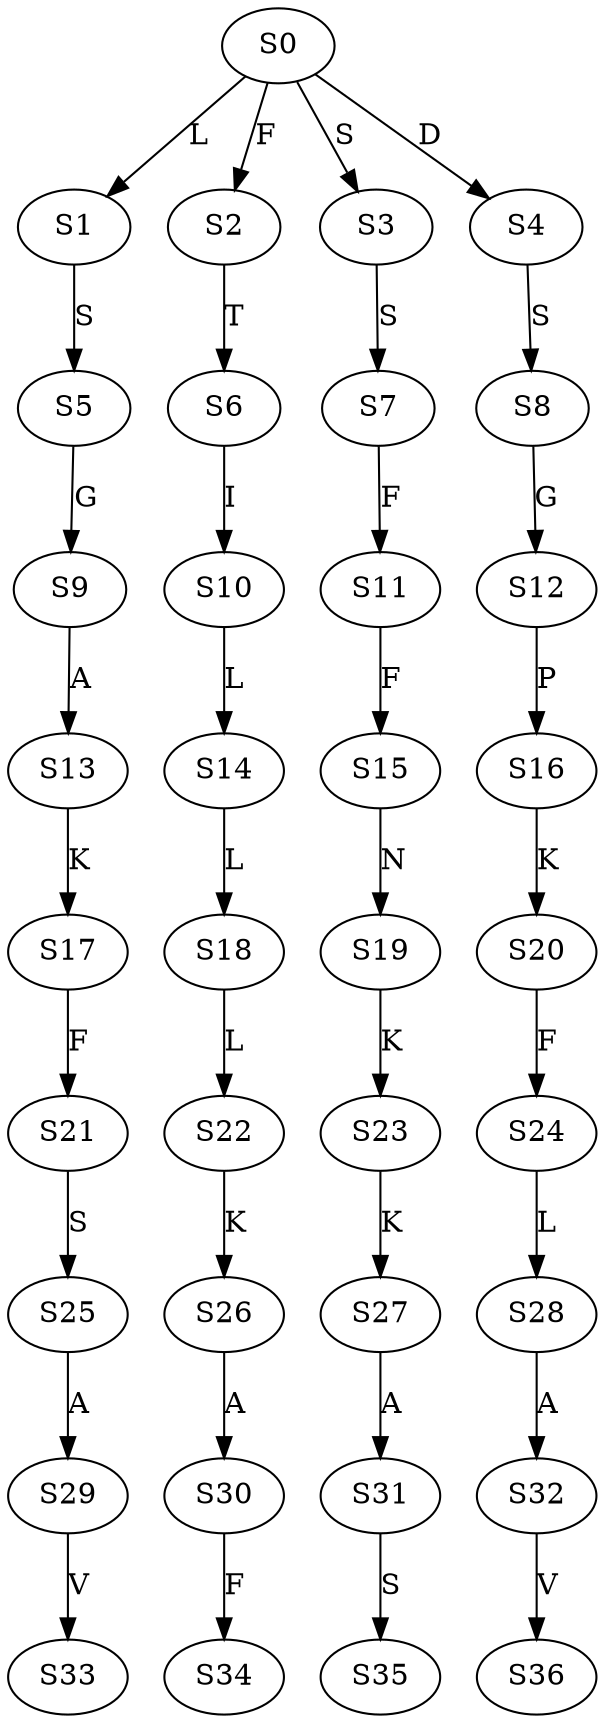 strict digraph  {
	S0 -> S1 [ label = L ];
	S0 -> S2 [ label = F ];
	S0 -> S3 [ label = S ];
	S0 -> S4 [ label = D ];
	S1 -> S5 [ label = S ];
	S2 -> S6 [ label = T ];
	S3 -> S7 [ label = S ];
	S4 -> S8 [ label = S ];
	S5 -> S9 [ label = G ];
	S6 -> S10 [ label = I ];
	S7 -> S11 [ label = F ];
	S8 -> S12 [ label = G ];
	S9 -> S13 [ label = A ];
	S10 -> S14 [ label = L ];
	S11 -> S15 [ label = F ];
	S12 -> S16 [ label = P ];
	S13 -> S17 [ label = K ];
	S14 -> S18 [ label = L ];
	S15 -> S19 [ label = N ];
	S16 -> S20 [ label = K ];
	S17 -> S21 [ label = F ];
	S18 -> S22 [ label = L ];
	S19 -> S23 [ label = K ];
	S20 -> S24 [ label = F ];
	S21 -> S25 [ label = S ];
	S22 -> S26 [ label = K ];
	S23 -> S27 [ label = K ];
	S24 -> S28 [ label = L ];
	S25 -> S29 [ label = A ];
	S26 -> S30 [ label = A ];
	S27 -> S31 [ label = A ];
	S28 -> S32 [ label = A ];
	S29 -> S33 [ label = V ];
	S30 -> S34 [ label = F ];
	S31 -> S35 [ label = S ];
	S32 -> S36 [ label = V ];
}
